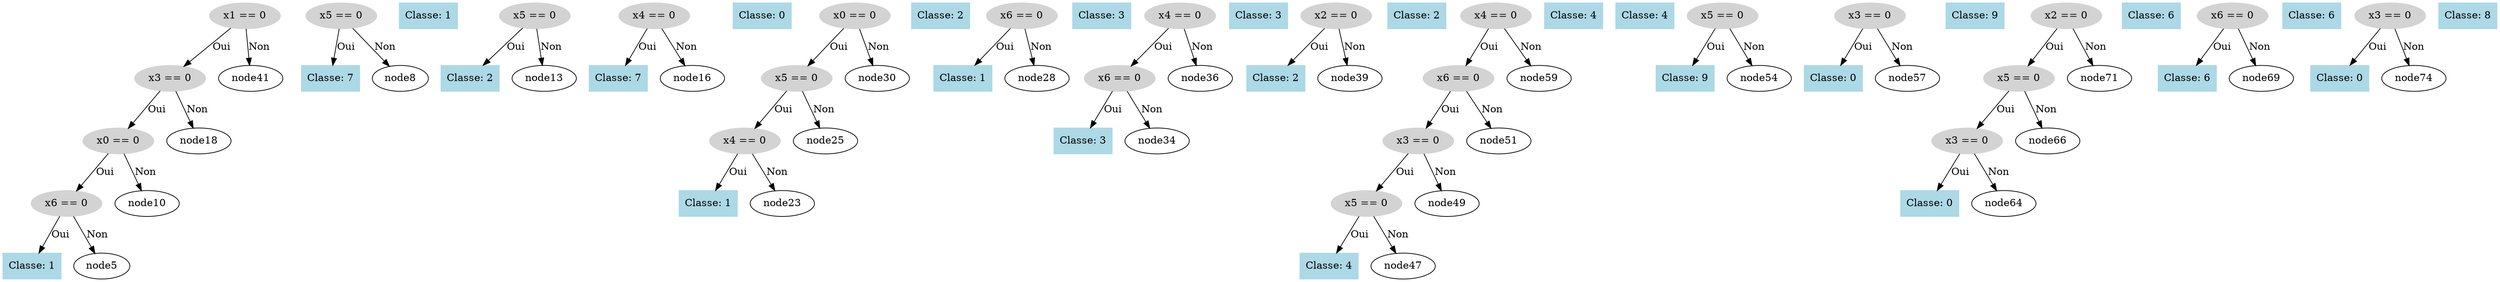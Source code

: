 digraph DecisionTree {
  node0 [label="x1 == 0", shape=ellipse, style=filled, color=lightgray];
  node0 -> node1 [label="Oui"];
  node1 [label="x3 == 0", shape=ellipse, style=filled, color=lightgray];
  node1 -> node2 [label="Oui"];
  node2 [label="x0 == 0", shape=ellipse, style=filled, color=lightgray];
  node2 -> node3 [label="Oui"];
  node3 [label="x6 == 0", shape=ellipse, style=filled, color=lightgray];
  node3 -> node4 [label="Oui"];
  node4 [label="Classe: 1", shape=box, style=filled, color=lightblue];
  node3 -> node5 [label="Non"];
  node6 [label="x5 == 0", shape=ellipse, style=filled, color=lightgray];
  node6 -> node7 [label="Oui"];
  node7 [label="Classe: 7", shape=box, style=filled, color=lightblue];
  node6 -> node8 [label="Non"];
  node9 [label="Classe: 1", shape=box, style=filled, color=lightblue];
  node2 -> node10 [label="Non"];
  node11 [label="x5 == 0", shape=ellipse, style=filled, color=lightgray];
  node11 -> node12 [label="Oui"];
  node12 [label="Classe: 2", shape=box, style=filled, color=lightblue];
  node11 -> node13 [label="Non"];
  node14 [label="x4 == 0", shape=ellipse, style=filled, color=lightgray];
  node14 -> node15 [label="Oui"];
  node15 [label="Classe: 7", shape=box, style=filled, color=lightblue];
  node14 -> node16 [label="Non"];
  node17 [label="Classe: 0", shape=box, style=filled, color=lightblue];
  node1 -> node18 [label="Non"];
  node19 [label="x0 == 0", shape=ellipse, style=filled, color=lightgray];
  node19 -> node20 [label="Oui"];
  node20 [label="x5 == 0", shape=ellipse, style=filled, color=lightgray];
  node20 -> node21 [label="Oui"];
  node21 [label="x4 == 0", shape=ellipse, style=filled, color=lightgray];
  node21 -> node22 [label="Oui"];
  node22 [label="Classe: 1", shape=box, style=filled, color=lightblue];
  node21 -> node23 [label="Non"];
  node24 [label="Classe: 2", shape=box, style=filled, color=lightblue];
  node20 -> node25 [label="Non"];
  node26 [label="x6 == 0", shape=ellipse, style=filled, color=lightgray];
  node26 -> node27 [label="Oui"];
  node27 [label="Classe: 1", shape=box, style=filled, color=lightblue];
  node26 -> node28 [label="Non"];
  node29 [label="Classe: 3", shape=box, style=filled, color=lightblue];
  node19 -> node30 [label="Non"];
  node31 [label="x4 == 0", shape=ellipse, style=filled, color=lightgray];
  node31 -> node32 [label="Oui"];
  node32 [label="x6 == 0", shape=ellipse, style=filled, color=lightgray];
  node32 -> node33 [label="Oui"];
  node33 [label="Classe: 3", shape=box, style=filled, color=lightblue];
  node32 -> node34 [label="Non"];
  node35 [label="Classe: 3", shape=box, style=filled, color=lightblue];
  node31 -> node36 [label="Non"];
  node37 [label="x2 == 0", shape=ellipse, style=filled, color=lightgray];
  node37 -> node38 [label="Oui"];
  node38 [label="Classe: 2", shape=box, style=filled, color=lightblue];
  node37 -> node39 [label="Non"];
  node40 [label="Classe: 2", shape=box, style=filled, color=lightblue];
  node0 -> node41 [label="Non"];
  node42 [label="x4 == 0", shape=ellipse, style=filled, color=lightgray];
  node42 -> node43 [label="Oui"];
  node43 [label="x6 == 0", shape=ellipse, style=filled, color=lightgray];
  node43 -> node44 [label="Oui"];
  node44 [label="x3 == 0", shape=ellipse, style=filled, color=lightgray];
  node44 -> node45 [label="Oui"];
  node45 [label="x5 == 0", shape=ellipse, style=filled, color=lightgray];
  node45 -> node46 [label="Oui"];
  node46 [label="Classe: 4", shape=box, style=filled, color=lightblue];
  node45 -> node47 [label="Non"];
  node48 [label="Classe: 4", shape=box, style=filled, color=lightblue];
  node44 -> node49 [label="Non"];
  node50 [label="Classe: 4", shape=box, style=filled, color=lightblue];
  node43 -> node51 [label="Non"];
  node52 [label="x5 == 0", shape=ellipse, style=filled, color=lightgray];
  node52 -> node53 [label="Oui"];
  node53 [label="Classe: 9", shape=box, style=filled, color=lightblue];
  node52 -> node54 [label="Non"];
  node55 [label="x3 == 0", shape=ellipse, style=filled, color=lightgray];
  node55 -> node56 [label="Oui"];
  node56 [label="Classe: 0", shape=box, style=filled, color=lightblue];
  node55 -> node57 [label="Non"];
  node58 [label="Classe: 9", shape=box, style=filled, color=lightblue];
  node42 -> node59 [label="Non"];
  node60 [label="x2 == 0", shape=ellipse, style=filled, color=lightgray];
  node60 -> node61 [label="Oui"];
  node61 [label="x5 == 0", shape=ellipse, style=filled, color=lightgray];
  node61 -> node62 [label="Oui"];
  node62 [label="x3 == 0", shape=ellipse, style=filled, color=lightgray];
  node62 -> node63 [label="Oui"];
  node63 [label="Classe: 0", shape=box, style=filled, color=lightblue];
  node62 -> node64 [label="Non"];
  node65 [label="Classe: 6", shape=box, style=filled, color=lightblue];
  node61 -> node66 [label="Non"];
  node67 [label="x6 == 0", shape=ellipse, style=filled, color=lightgray];
  node67 -> node68 [label="Oui"];
  node68 [label="Classe: 6", shape=box, style=filled, color=lightblue];
  node67 -> node69 [label="Non"];
  node70 [label="Classe: 6", shape=box, style=filled, color=lightblue];
  node60 -> node71 [label="Non"];
  node72 [label="x3 == 0", shape=ellipse, style=filled, color=lightgray];
  node72 -> node73 [label="Oui"];
  node73 [label="Classe: 0", shape=box, style=filled, color=lightblue];
  node72 -> node74 [label="Non"];
  node75 [label="Classe: 8", shape=box, style=filled, color=lightblue];
}
